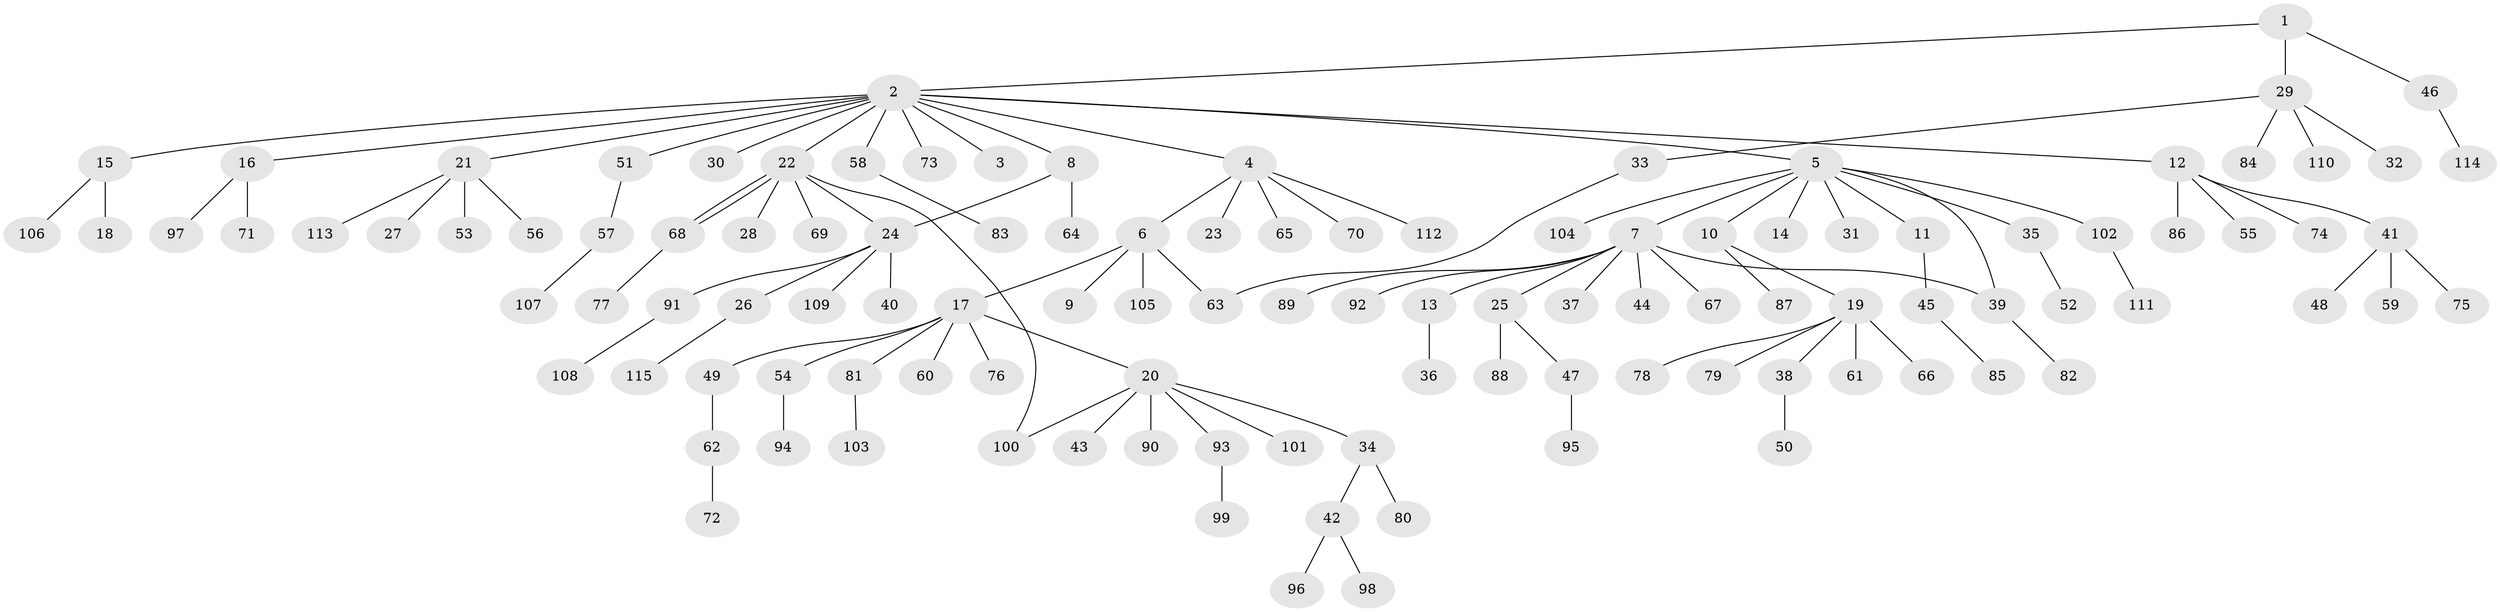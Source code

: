 // coarse degree distribution, {3: 0.036585365853658534, 13: 0.012195121951219513, 1: 0.6585365853658537, 9: 0.012195121951219513, 10: 0.012195121951219513, 8: 0.012195121951219513, 2: 0.15853658536585366, 4: 0.036585365853658534, 6: 0.04878048780487805, 5: 0.012195121951219513}
// Generated by graph-tools (version 1.1) at 2025/23/03/03/25 07:23:49]
// undirected, 115 vertices, 119 edges
graph export_dot {
graph [start="1"]
  node [color=gray90,style=filled];
  1;
  2;
  3;
  4;
  5;
  6;
  7;
  8;
  9;
  10;
  11;
  12;
  13;
  14;
  15;
  16;
  17;
  18;
  19;
  20;
  21;
  22;
  23;
  24;
  25;
  26;
  27;
  28;
  29;
  30;
  31;
  32;
  33;
  34;
  35;
  36;
  37;
  38;
  39;
  40;
  41;
  42;
  43;
  44;
  45;
  46;
  47;
  48;
  49;
  50;
  51;
  52;
  53;
  54;
  55;
  56;
  57;
  58;
  59;
  60;
  61;
  62;
  63;
  64;
  65;
  66;
  67;
  68;
  69;
  70;
  71;
  72;
  73;
  74;
  75;
  76;
  77;
  78;
  79;
  80;
  81;
  82;
  83;
  84;
  85;
  86;
  87;
  88;
  89;
  90;
  91;
  92;
  93;
  94;
  95;
  96;
  97;
  98;
  99;
  100;
  101;
  102;
  103;
  104;
  105;
  106;
  107;
  108;
  109;
  110;
  111;
  112;
  113;
  114;
  115;
  1 -- 2;
  1 -- 29;
  1 -- 46;
  2 -- 3;
  2 -- 4;
  2 -- 5;
  2 -- 8;
  2 -- 12;
  2 -- 15;
  2 -- 16;
  2 -- 21;
  2 -- 22;
  2 -- 30;
  2 -- 51;
  2 -- 58;
  2 -- 73;
  4 -- 6;
  4 -- 23;
  4 -- 65;
  4 -- 70;
  4 -- 112;
  5 -- 7;
  5 -- 10;
  5 -- 11;
  5 -- 14;
  5 -- 31;
  5 -- 35;
  5 -- 39;
  5 -- 102;
  5 -- 104;
  6 -- 9;
  6 -- 17;
  6 -- 63;
  6 -- 105;
  7 -- 13;
  7 -- 25;
  7 -- 37;
  7 -- 39;
  7 -- 44;
  7 -- 67;
  7 -- 89;
  7 -- 92;
  8 -- 24;
  8 -- 64;
  10 -- 19;
  10 -- 87;
  11 -- 45;
  12 -- 41;
  12 -- 55;
  12 -- 74;
  12 -- 86;
  13 -- 36;
  15 -- 18;
  15 -- 106;
  16 -- 71;
  16 -- 97;
  17 -- 20;
  17 -- 49;
  17 -- 54;
  17 -- 60;
  17 -- 76;
  17 -- 81;
  19 -- 38;
  19 -- 61;
  19 -- 66;
  19 -- 78;
  19 -- 79;
  20 -- 34;
  20 -- 43;
  20 -- 90;
  20 -- 93;
  20 -- 100;
  20 -- 101;
  21 -- 27;
  21 -- 53;
  21 -- 56;
  21 -- 113;
  22 -- 24;
  22 -- 28;
  22 -- 68;
  22 -- 68;
  22 -- 69;
  22 -- 100;
  24 -- 26;
  24 -- 40;
  24 -- 91;
  24 -- 109;
  25 -- 47;
  25 -- 88;
  26 -- 115;
  29 -- 32;
  29 -- 33;
  29 -- 84;
  29 -- 110;
  33 -- 63;
  34 -- 42;
  34 -- 80;
  35 -- 52;
  38 -- 50;
  39 -- 82;
  41 -- 48;
  41 -- 59;
  41 -- 75;
  42 -- 96;
  42 -- 98;
  45 -- 85;
  46 -- 114;
  47 -- 95;
  49 -- 62;
  51 -- 57;
  54 -- 94;
  57 -- 107;
  58 -- 83;
  62 -- 72;
  68 -- 77;
  81 -- 103;
  91 -- 108;
  93 -- 99;
  102 -- 111;
}
